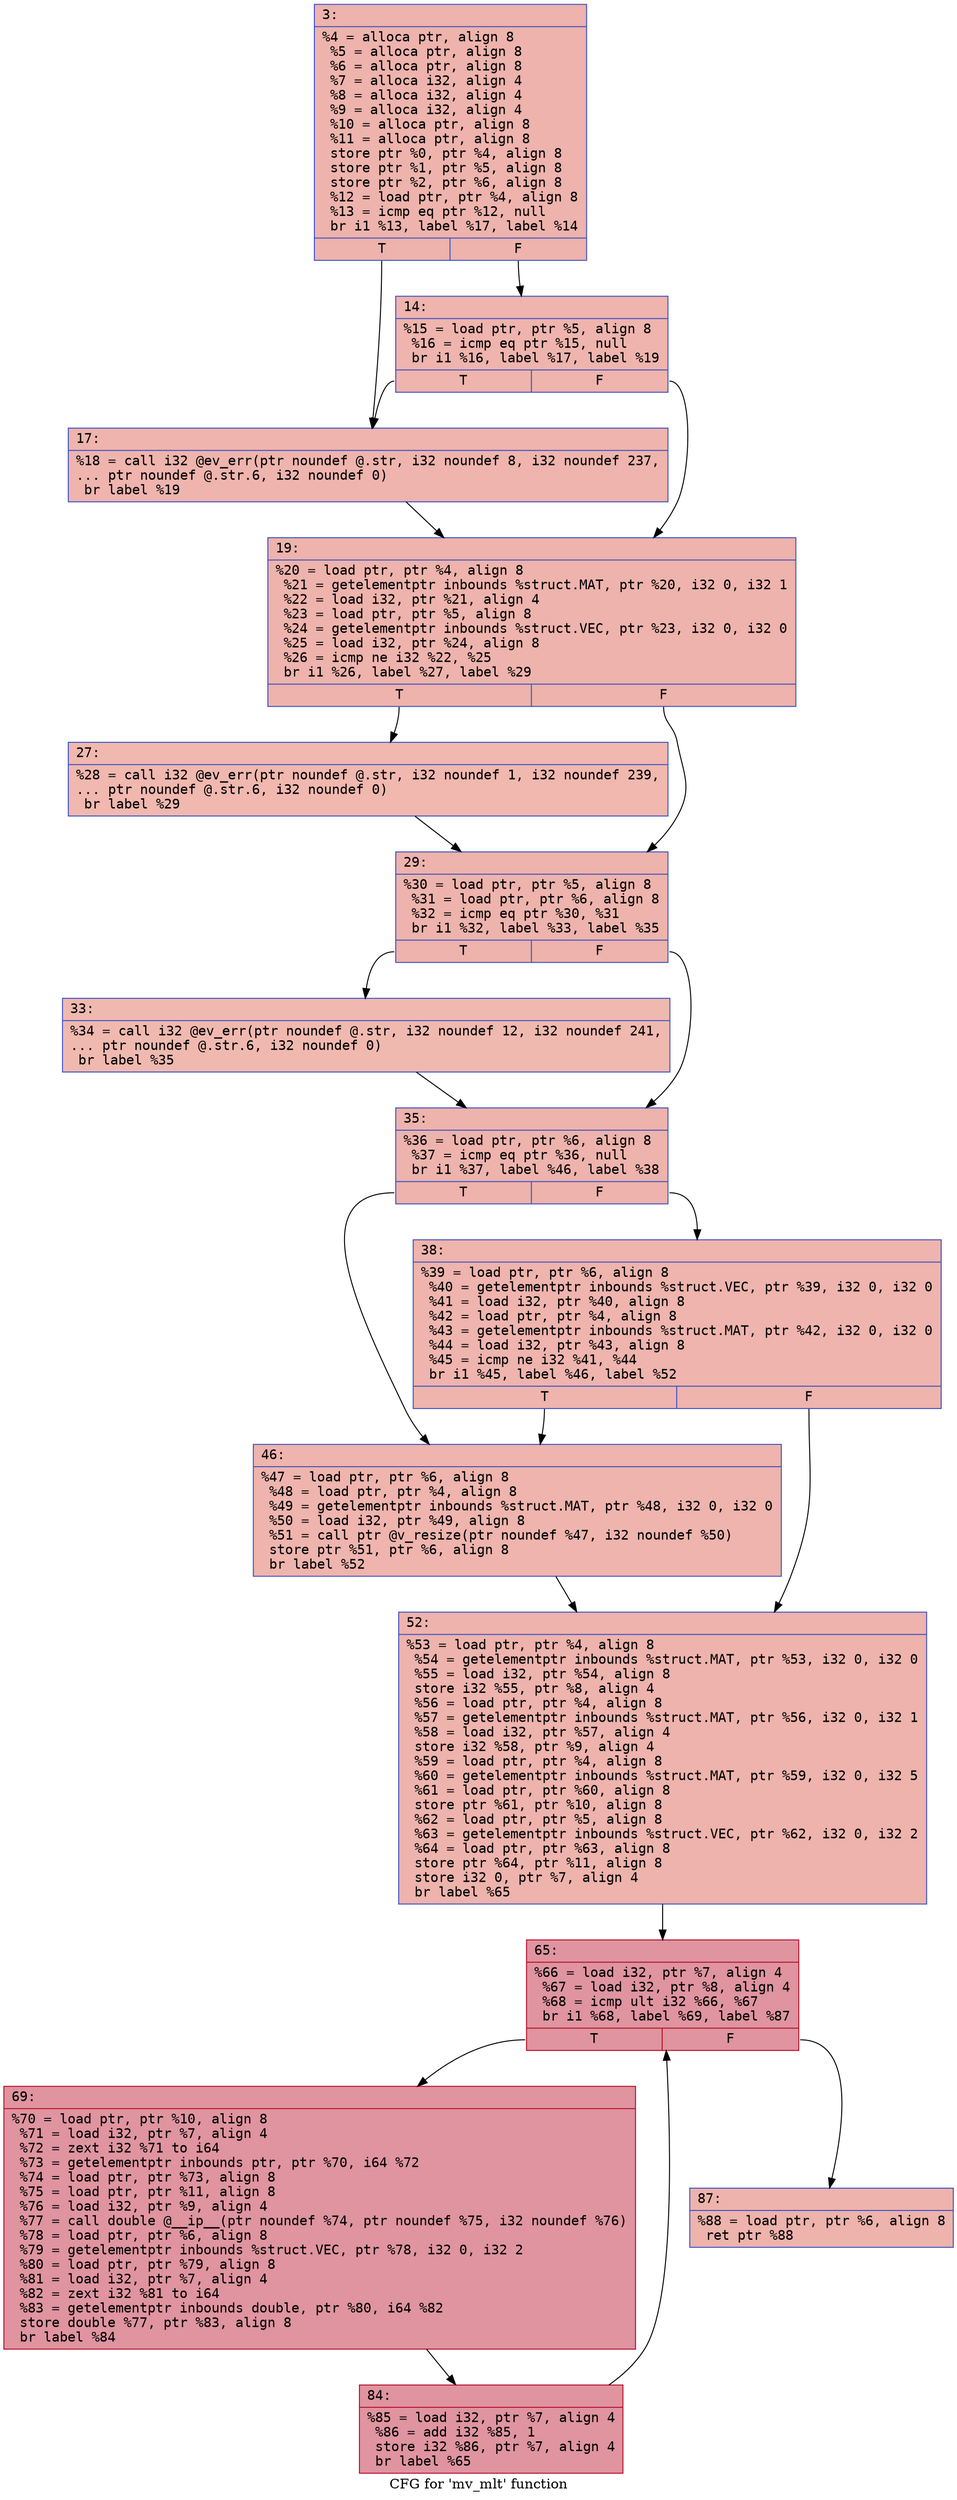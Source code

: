 digraph "CFG for 'mv_mlt' function" {
	label="CFG for 'mv_mlt' function";

	Node0x600003302df0 [shape=record,color="#3d50c3ff", style=filled, fillcolor="#d6524470" fontname="Courier",label="{3:\l|  %4 = alloca ptr, align 8\l  %5 = alloca ptr, align 8\l  %6 = alloca ptr, align 8\l  %7 = alloca i32, align 4\l  %8 = alloca i32, align 4\l  %9 = alloca i32, align 4\l  %10 = alloca ptr, align 8\l  %11 = alloca ptr, align 8\l  store ptr %0, ptr %4, align 8\l  store ptr %1, ptr %5, align 8\l  store ptr %2, ptr %6, align 8\l  %12 = load ptr, ptr %4, align 8\l  %13 = icmp eq ptr %12, null\l  br i1 %13, label %17, label %14\l|{<s0>T|<s1>F}}"];
	Node0x600003302df0:s0 -> Node0x600003302e90[tooltip="3 -> 17\nProbability 37.50%" ];
	Node0x600003302df0:s1 -> Node0x600003302e40[tooltip="3 -> 14\nProbability 62.50%" ];
	Node0x600003302e40 [shape=record,color="#3d50c3ff", style=filled, fillcolor="#d8564670" fontname="Courier",label="{14:\l|  %15 = load ptr, ptr %5, align 8\l  %16 = icmp eq ptr %15, null\l  br i1 %16, label %17, label %19\l|{<s0>T|<s1>F}}"];
	Node0x600003302e40:s0 -> Node0x600003302e90[tooltip="14 -> 17\nProbability 37.50%" ];
	Node0x600003302e40:s1 -> Node0x600003302ee0[tooltip="14 -> 19\nProbability 62.50%" ];
	Node0x600003302e90 [shape=record,color="#3d50c3ff", style=filled, fillcolor="#d8564670" fontname="Courier",label="{17:\l|  %18 = call i32 @ev_err(ptr noundef @.str, i32 noundef 8, i32 noundef 237,\l... ptr noundef @.str.6, i32 noundef 0)\l  br label %19\l}"];
	Node0x600003302e90 -> Node0x600003302ee0[tooltip="17 -> 19\nProbability 100.00%" ];
	Node0x600003302ee0 [shape=record,color="#3d50c3ff", style=filled, fillcolor="#d6524470" fontname="Courier",label="{19:\l|  %20 = load ptr, ptr %4, align 8\l  %21 = getelementptr inbounds %struct.MAT, ptr %20, i32 0, i32 1\l  %22 = load i32, ptr %21, align 4\l  %23 = load ptr, ptr %5, align 8\l  %24 = getelementptr inbounds %struct.VEC, ptr %23, i32 0, i32 0\l  %25 = load i32, ptr %24, align 8\l  %26 = icmp ne i32 %22, %25\l  br i1 %26, label %27, label %29\l|{<s0>T|<s1>F}}"];
	Node0x600003302ee0:s0 -> Node0x600003302f30[tooltip="19 -> 27\nProbability 50.00%" ];
	Node0x600003302ee0:s1 -> Node0x600003302f80[tooltip="19 -> 29\nProbability 50.00%" ];
	Node0x600003302f30 [shape=record,color="#3d50c3ff", style=filled, fillcolor="#dc5d4a70" fontname="Courier",label="{27:\l|  %28 = call i32 @ev_err(ptr noundef @.str, i32 noundef 1, i32 noundef 239,\l... ptr noundef @.str.6, i32 noundef 0)\l  br label %29\l}"];
	Node0x600003302f30 -> Node0x600003302f80[tooltip="27 -> 29\nProbability 100.00%" ];
	Node0x600003302f80 [shape=record,color="#3d50c3ff", style=filled, fillcolor="#d6524470" fontname="Courier",label="{29:\l|  %30 = load ptr, ptr %5, align 8\l  %31 = load ptr, ptr %6, align 8\l  %32 = icmp eq ptr %30, %31\l  br i1 %32, label %33, label %35\l|{<s0>T|<s1>F}}"];
	Node0x600003302f80:s0 -> Node0x600003302fd0[tooltip="29 -> 33\nProbability 37.50%" ];
	Node0x600003302f80:s1 -> Node0x600003303020[tooltip="29 -> 35\nProbability 62.50%" ];
	Node0x600003302fd0 [shape=record,color="#3d50c3ff", style=filled, fillcolor="#de614d70" fontname="Courier",label="{33:\l|  %34 = call i32 @ev_err(ptr noundef @.str, i32 noundef 12, i32 noundef 241,\l... ptr noundef @.str.6, i32 noundef 0)\l  br label %35\l}"];
	Node0x600003302fd0 -> Node0x600003303020[tooltip="33 -> 35\nProbability 100.00%" ];
	Node0x600003303020 [shape=record,color="#3d50c3ff", style=filled, fillcolor="#d6524470" fontname="Courier",label="{35:\l|  %36 = load ptr, ptr %6, align 8\l  %37 = icmp eq ptr %36, null\l  br i1 %37, label %46, label %38\l|{<s0>T|<s1>F}}"];
	Node0x600003303020:s0 -> Node0x6000033030c0[tooltip="35 -> 46\nProbability 37.50%" ];
	Node0x600003303020:s1 -> Node0x600003303070[tooltip="35 -> 38\nProbability 62.50%" ];
	Node0x600003303070 [shape=record,color="#3d50c3ff", style=filled, fillcolor="#d8564670" fontname="Courier",label="{38:\l|  %39 = load ptr, ptr %6, align 8\l  %40 = getelementptr inbounds %struct.VEC, ptr %39, i32 0, i32 0\l  %41 = load i32, ptr %40, align 8\l  %42 = load ptr, ptr %4, align 8\l  %43 = getelementptr inbounds %struct.MAT, ptr %42, i32 0, i32 0\l  %44 = load i32, ptr %43, align 8\l  %45 = icmp ne i32 %41, %44\l  br i1 %45, label %46, label %52\l|{<s0>T|<s1>F}}"];
	Node0x600003303070:s0 -> Node0x6000033030c0[tooltip="38 -> 46\nProbability 50.00%" ];
	Node0x600003303070:s1 -> Node0x600003303110[tooltip="38 -> 52\nProbability 50.00%" ];
	Node0x6000033030c0 [shape=record,color="#3d50c3ff", style=filled, fillcolor="#d8564670" fontname="Courier",label="{46:\l|  %47 = load ptr, ptr %6, align 8\l  %48 = load ptr, ptr %4, align 8\l  %49 = getelementptr inbounds %struct.MAT, ptr %48, i32 0, i32 0\l  %50 = load i32, ptr %49, align 8\l  %51 = call ptr @v_resize(ptr noundef %47, i32 noundef %50)\l  store ptr %51, ptr %6, align 8\l  br label %52\l}"];
	Node0x6000033030c0 -> Node0x600003303110[tooltip="46 -> 52\nProbability 100.00%" ];
	Node0x600003303110 [shape=record,color="#3d50c3ff", style=filled, fillcolor="#d6524470" fontname="Courier",label="{52:\l|  %53 = load ptr, ptr %4, align 8\l  %54 = getelementptr inbounds %struct.MAT, ptr %53, i32 0, i32 0\l  %55 = load i32, ptr %54, align 8\l  store i32 %55, ptr %8, align 4\l  %56 = load ptr, ptr %4, align 8\l  %57 = getelementptr inbounds %struct.MAT, ptr %56, i32 0, i32 1\l  %58 = load i32, ptr %57, align 4\l  store i32 %58, ptr %9, align 4\l  %59 = load ptr, ptr %4, align 8\l  %60 = getelementptr inbounds %struct.MAT, ptr %59, i32 0, i32 5\l  %61 = load ptr, ptr %60, align 8\l  store ptr %61, ptr %10, align 8\l  %62 = load ptr, ptr %5, align 8\l  %63 = getelementptr inbounds %struct.VEC, ptr %62, i32 0, i32 2\l  %64 = load ptr, ptr %63, align 8\l  store ptr %64, ptr %11, align 8\l  store i32 0, ptr %7, align 4\l  br label %65\l}"];
	Node0x600003303110 -> Node0x600003303160[tooltip="52 -> 65\nProbability 100.00%" ];
	Node0x600003303160 [shape=record,color="#b70d28ff", style=filled, fillcolor="#b70d2870" fontname="Courier",label="{65:\l|  %66 = load i32, ptr %7, align 4\l  %67 = load i32, ptr %8, align 4\l  %68 = icmp ult i32 %66, %67\l  br i1 %68, label %69, label %87\l|{<s0>T|<s1>F}}"];
	Node0x600003303160:s0 -> Node0x6000033031b0[tooltip="65 -> 69\nProbability 96.88%" ];
	Node0x600003303160:s1 -> Node0x600003303250[tooltip="65 -> 87\nProbability 3.12%" ];
	Node0x6000033031b0 [shape=record,color="#b70d28ff", style=filled, fillcolor="#b70d2870" fontname="Courier",label="{69:\l|  %70 = load ptr, ptr %10, align 8\l  %71 = load i32, ptr %7, align 4\l  %72 = zext i32 %71 to i64\l  %73 = getelementptr inbounds ptr, ptr %70, i64 %72\l  %74 = load ptr, ptr %73, align 8\l  %75 = load ptr, ptr %11, align 8\l  %76 = load i32, ptr %9, align 4\l  %77 = call double @__ip__(ptr noundef %74, ptr noundef %75, i32 noundef %76)\l  %78 = load ptr, ptr %6, align 8\l  %79 = getelementptr inbounds %struct.VEC, ptr %78, i32 0, i32 2\l  %80 = load ptr, ptr %79, align 8\l  %81 = load i32, ptr %7, align 4\l  %82 = zext i32 %81 to i64\l  %83 = getelementptr inbounds double, ptr %80, i64 %82\l  store double %77, ptr %83, align 8\l  br label %84\l}"];
	Node0x6000033031b0 -> Node0x600003303200[tooltip="69 -> 84\nProbability 100.00%" ];
	Node0x600003303200 [shape=record,color="#b70d28ff", style=filled, fillcolor="#b70d2870" fontname="Courier",label="{84:\l|  %85 = load i32, ptr %7, align 4\l  %86 = add i32 %85, 1\l  store i32 %86, ptr %7, align 4\l  br label %65\l}"];
	Node0x600003303200 -> Node0x600003303160[tooltip="84 -> 65\nProbability 100.00%" ];
	Node0x600003303250 [shape=record,color="#3d50c3ff", style=filled, fillcolor="#d6524470" fontname="Courier",label="{87:\l|  %88 = load ptr, ptr %6, align 8\l  ret ptr %88\l}"];
}
